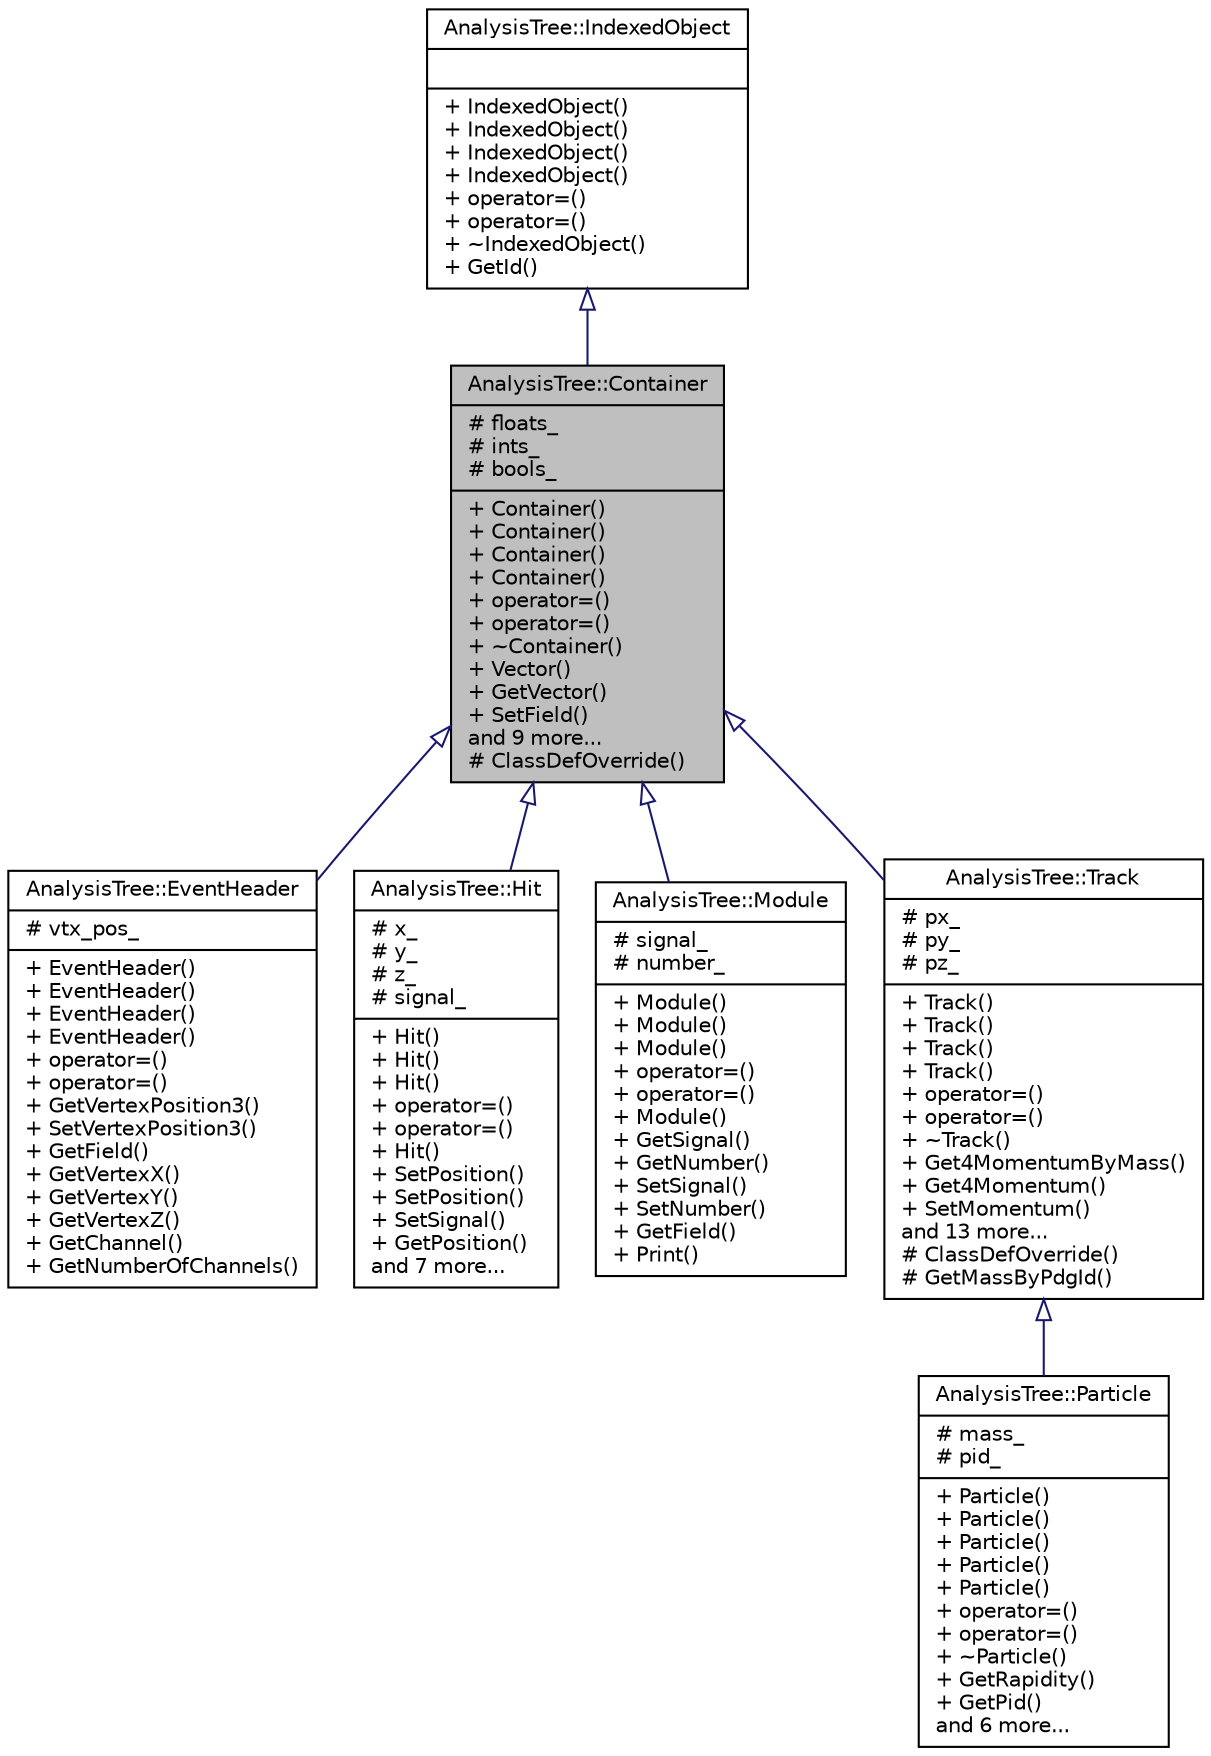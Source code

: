 digraph "AnalysisTree::Container"
{
  edge [fontname="Helvetica",fontsize="10",labelfontname="Helvetica",labelfontsize="10"];
  node [fontname="Helvetica",fontsize="10",shape=record];
  Node1 [label="{AnalysisTree::Container\n|# floats_\l# ints_\l# bools_\l|+ Container()\l+ Container()\l+ Container()\l+ Container()\l+ operator=()\l+ operator=()\l+ ~Container()\l+ Vector()\l+ GetVector()\l+ SetField()\land 9 more...\l# ClassDefOverride()\l}",height=0.2,width=0.4,color="black", fillcolor="grey75", style="filled", fontcolor="black"];
  Node2 -> Node1 [dir="back",color="midnightblue",fontsize="10",style="solid",arrowtail="onormal",fontname="Helvetica"];
  Node2 [label="{AnalysisTree::IndexedObject\n||+ IndexedObject()\l+ IndexedObject()\l+ IndexedObject()\l+ IndexedObject()\l+ operator=()\l+ operator=()\l+ ~IndexedObject()\l+ GetId()\l}",height=0.2,width=0.4,color="black", fillcolor="white", style="filled",URL="$df/dee/classAnalysisTree_1_1IndexedObject.html"];
  Node1 -> Node3 [dir="back",color="midnightblue",fontsize="10",style="solid",arrowtail="onormal",fontname="Helvetica"];
  Node3 [label="{AnalysisTree::EventHeader\n|# vtx_pos_\l|+ EventHeader()\l+ EventHeader()\l+ EventHeader()\l+ EventHeader()\l+ operator=()\l+ operator=()\l+ GetVertexPosition3()\l+ SetVertexPosition3()\l+ GetField()\l+ GetVertexX()\l+ GetVertexY()\l+ GetVertexZ()\l+ GetChannel()\l+ GetNumberOfChannels()\l}",height=0.2,width=0.4,color="black", fillcolor="white", style="filled",URL="$d8/dd1/classAnalysisTree_1_1EventHeader.html"];
  Node1 -> Node4 [dir="back",color="midnightblue",fontsize="10",style="solid",arrowtail="onormal",fontname="Helvetica"];
  Node4 [label="{AnalysisTree::Hit\n|# x_\l# y_\l# z_\l# signal_\l|+ Hit()\l+ Hit()\l+ Hit()\l+ operator=()\l+ operator=()\l+ Hit()\l+ SetPosition()\l+ SetPosition()\l+ SetSignal()\l+ GetPosition()\land 7 more...\l}",height=0.2,width=0.4,color="black", fillcolor="white", style="filled",URL="$de/dce/classAnalysisTree_1_1Hit.html"];
  Node1 -> Node5 [dir="back",color="midnightblue",fontsize="10",style="solid",arrowtail="onormal",fontname="Helvetica"];
  Node5 [label="{AnalysisTree::Module\n|# signal_\l# number_\l|+ Module()\l+ Module()\l+ Module()\l+ operator=()\l+ operator=()\l+ Module()\l+ GetSignal()\l+ GetNumber()\l+ SetSignal()\l+ SetNumber()\l+ GetField()\l+ Print()\l}",height=0.2,width=0.4,color="black", fillcolor="white", style="filled",URL="$de/dd8/classAnalysisTree_1_1Module.html"];
  Node1 -> Node6 [dir="back",color="midnightblue",fontsize="10",style="solid",arrowtail="onormal",fontname="Helvetica"];
  Node6 [label="{AnalysisTree::Track\n|# px_\l# py_\l# pz_\l|+ Track()\l+ Track()\l+ Track()\l+ Track()\l+ operator=()\l+ operator=()\l+ ~Track()\l+ Get4MomentumByMass()\l+ Get4Momentum()\l+ SetMomentum()\land 13 more...\l# ClassDefOverride()\l# GetMassByPdgId()\l}",height=0.2,width=0.4,color="black", fillcolor="white", style="filled",URL="$da/d0a/classAnalysisTree_1_1Track.html",tooltip="A class for a generic track with determined momentum. "];
  Node6 -> Node7 [dir="back",color="midnightblue",fontsize="10",style="solid",arrowtail="onormal",fontname="Helvetica"];
  Node7 [label="{AnalysisTree::Particle\n|# mass_\l# pid_\l|+ Particle()\l+ Particle()\l+ Particle()\l+ Particle()\l+ Particle()\l+ operator=()\l+ operator=()\l+ ~Particle()\l+ GetRapidity()\l+ GetPid()\land 6 more...\l}",height=0.2,width=0.4,color="black", fillcolor="white", style="filled",URL="$db/dd2/classAnalysisTree_1_1Particle.html"];
}
